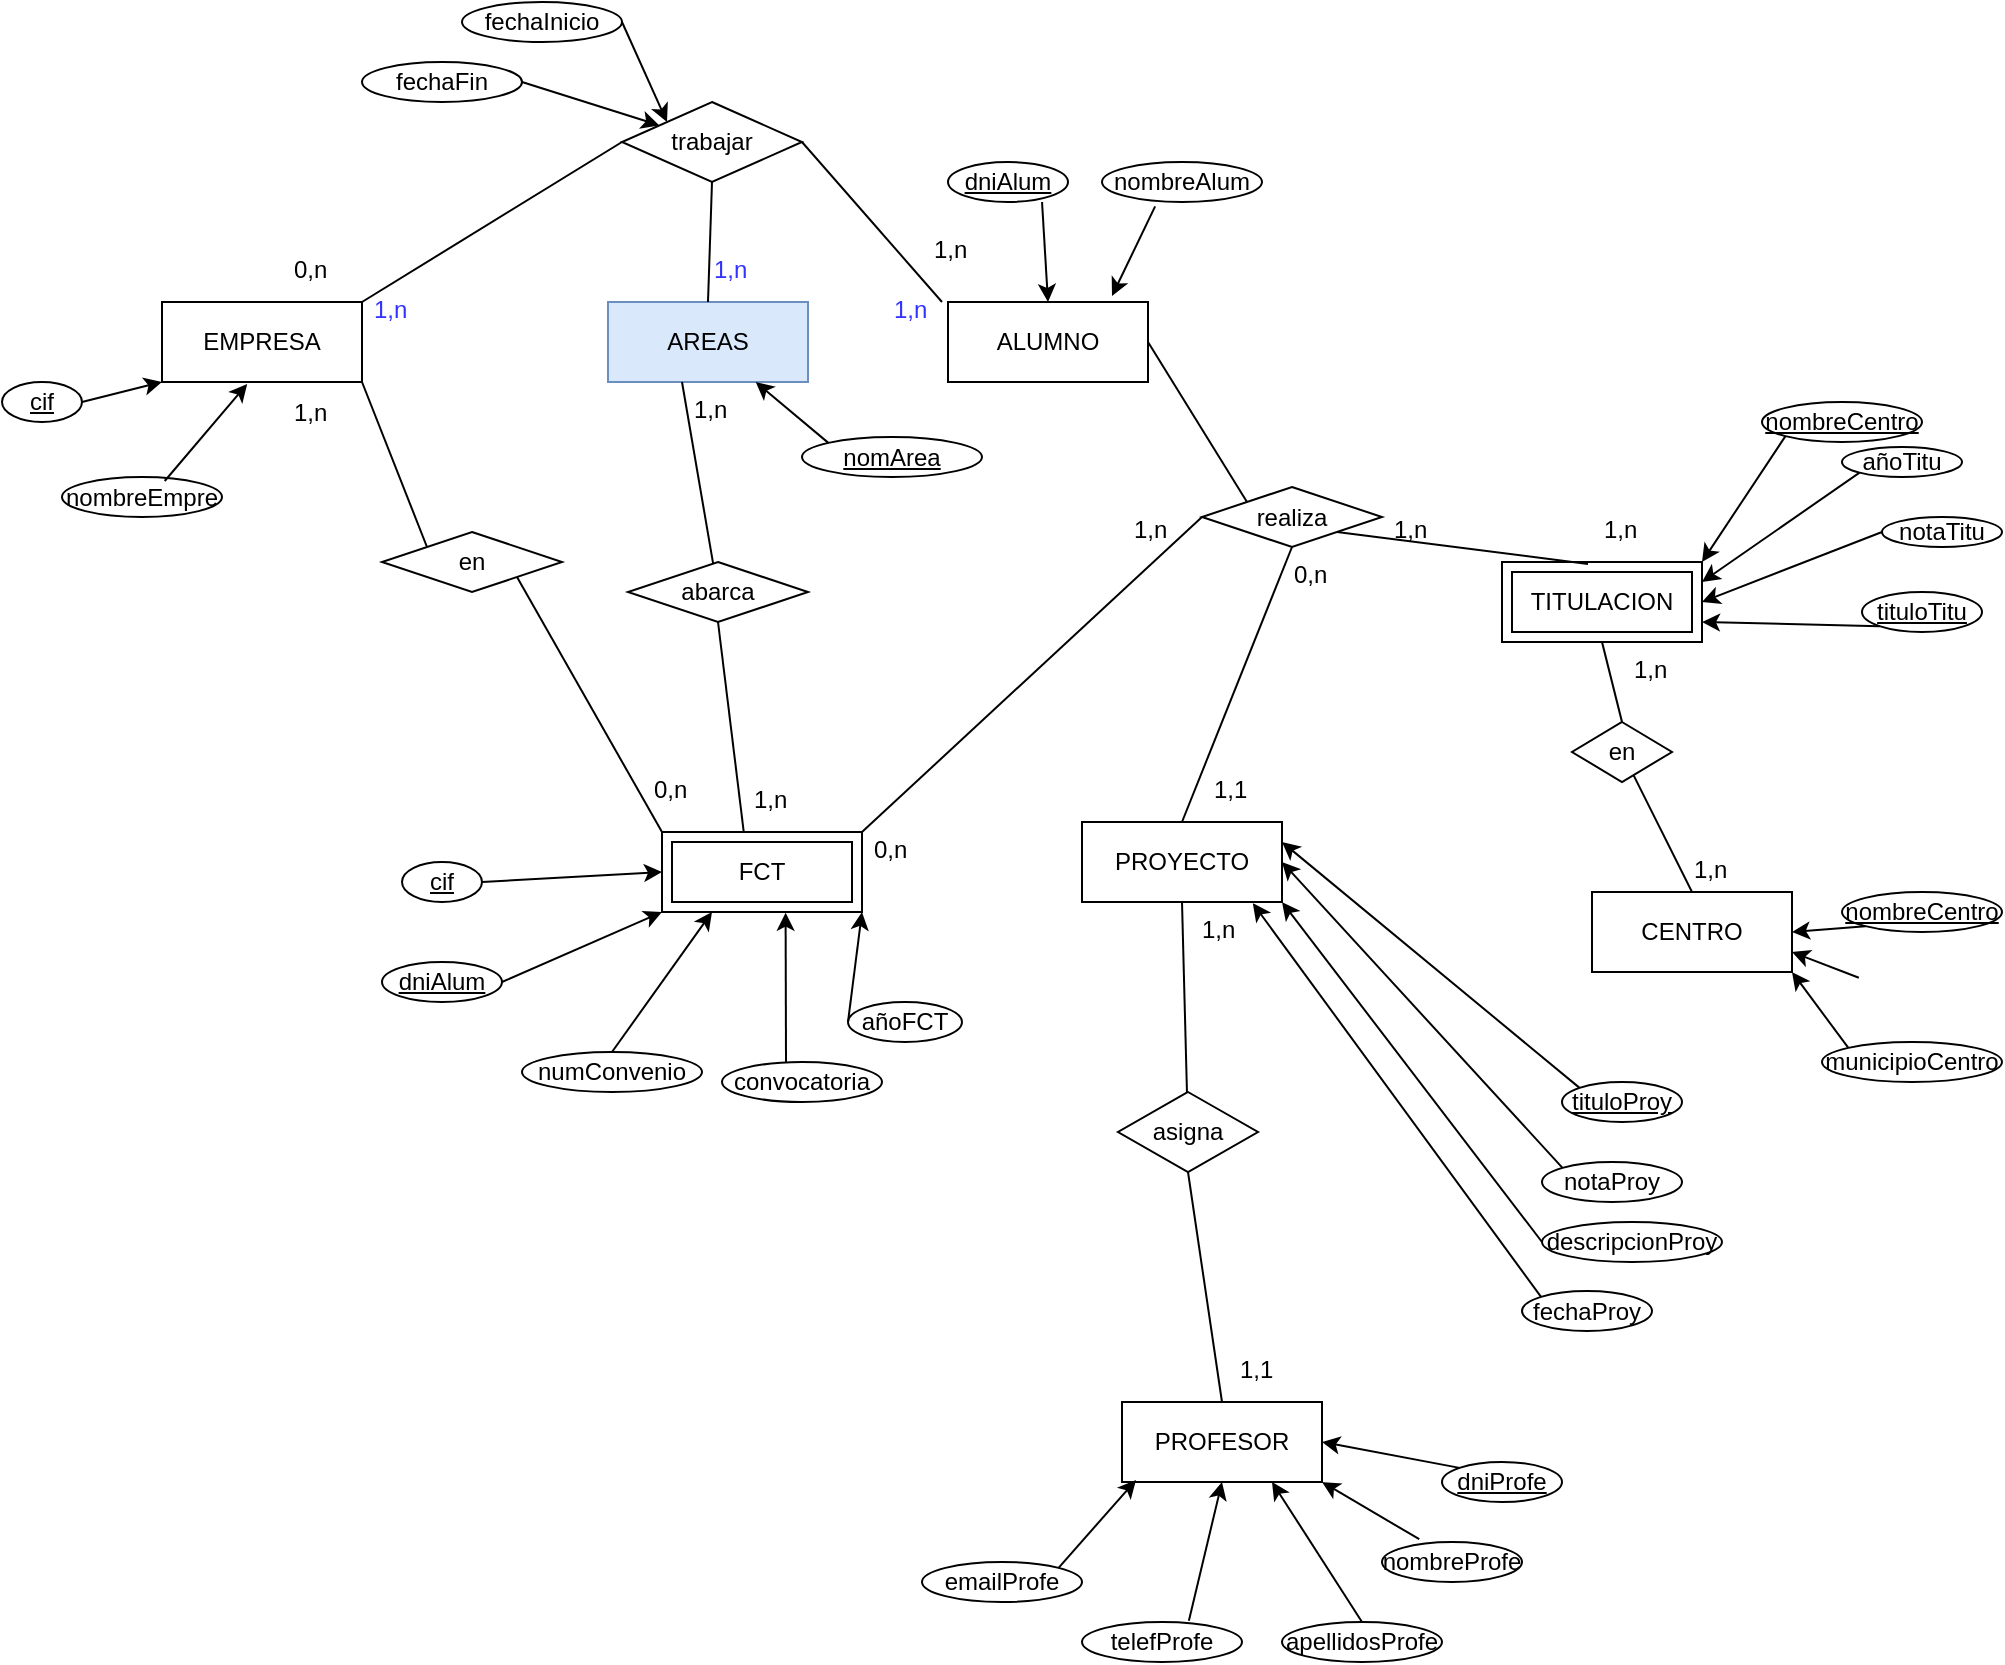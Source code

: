<mxfile version="20.6.2" type="device"><diagram id="srIvC3XSn21EKnNgymLI" name="Página-1"><mxGraphModel dx="2048" dy="1803" grid="1" gridSize="10" guides="1" tooltips="1" connect="1" arrows="1" fold="1" page="1" pageScale="1" pageWidth="827" pageHeight="1169" math="0" shadow="0"><root><mxCell id="0"/><mxCell id="1" parent="0"/><mxCell id="qNGlFgF99AV_lRK93L93-1" value="ALUMNO" style="whiteSpace=wrap;html=1;align=center;" parent="1" vertex="1"><mxGeometry x="293" y="70" width="100" height="40" as="geometry"/></mxCell><mxCell id="qNGlFgF99AV_lRK93L93-2" value="EMPRESA" style="whiteSpace=wrap;html=1;align=center;" parent="1" vertex="1"><mxGeometry x="-100" y="70" width="100" height="40" as="geometry"/></mxCell><mxCell id="qNGlFgF99AV_lRK93L93-3" value="AREAS" style="whiteSpace=wrap;html=1;align=center;fillColor=#dae8fc;strokeColor=#6c8ebf;" parent="1" vertex="1"><mxGeometry x="123" y="70" width="100" height="40" as="geometry"/></mxCell><mxCell id="qNGlFgF99AV_lRK93L93-4" value="PROYECTO" style="whiteSpace=wrap;html=1;align=center;" parent="1" vertex="1"><mxGeometry x="360" y="330" width="100" height="40" as="geometry"/></mxCell><mxCell id="qNGlFgF99AV_lRK93L93-5" value="PROFESOR" style="whiteSpace=wrap;html=1;align=center;" parent="1" vertex="1"><mxGeometry x="380" y="620" width="100" height="40" as="geometry"/></mxCell><mxCell id="qNGlFgF99AV_lRK93L93-6" value="trabajar" style="shape=rhombus;perimeter=rhombusPerimeter;whiteSpace=wrap;html=1;align=center;" parent="1" vertex="1"><mxGeometry x="130" y="-30" width="90" height="40" as="geometry"/></mxCell><mxCell id="qNGlFgF99AV_lRK93L93-7" value="" style="endArrow=none;html=1;rounded=0;exitX=1;exitY=0.5;exitDx=0;exitDy=0;" parent="1" source="qNGlFgF99AV_lRK93L93-6" edge="1"><mxGeometry relative="1" as="geometry"><mxPoint x="330" y="200" as="sourcePoint"/><mxPoint x="290" y="70" as="targetPoint"/><Array as="points"/></mxGeometry></mxCell><mxCell id="qNGlFgF99AV_lRK93L93-9" value="realiza" style="shape=rhombus;perimeter=rhombusPerimeter;whiteSpace=wrap;html=1;align=center;" parent="1" vertex="1"><mxGeometry x="420" y="162.5" width="90" height="30" as="geometry"/></mxCell><mxCell id="qNGlFgF99AV_lRK93L93-10" value="" style="endArrow=none;html=1;rounded=0;exitX=1;exitY=0.5;exitDx=0;exitDy=0;entryX=0;entryY=0;entryDx=0;entryDy=0;" parent="1" source="qNGlFgF99AV_lRK93L93-1" target="qNGlFgF99AV_lRK93L93-9" edge="1"><mxGeometry relative="1" as="geometry"><mxPoint x="330" y="300" as="sourcePoint"/><mxPoint x="490" y="300" as="targetPoint"/></mxGeometry></mxCell><mxCell id="qNGlFgF99AV_lRK93L93-11" value="" style="endArrow=none;html=1;rounded=0;entryX=0.5;entryY=1;entryDx=0;entryDy=0;startArrow=none;exitX=0.5;exitY=0;exitDx=0;exitDy=0;" parent="1" source="qNGlFgF99AV_lRK93L93-84" target="qNGlFgF99AV_lRK93L93-82" edge="1"><mxGeometry relative="1" as="geometry"><mxPoint x="640" y="290" as="sourcePoint"/><mxPoint x="663" y="425.4" as="targetPoint"/></mxGeometry></mxCell><mxCell id="qNGlFgF99AV_lRK93L93-12" value="" style="endArrow=none;html=1;rounded=0;entryX=0.5;entryY=0;entryDx=0;entryDy=0;" parent="1" source="qNGlFgF99AV_lRK93L93-84" target="qNGlFgF99AV_lRK93L93-66" edge="1"><mxGeometry relative="1" as="geometry"><mxPoint x="660" y="350" as="sourcePoint"/><mxPoint x="490" y="300" as="targetPoint"/></mxGeometry></mxCell><mxCell id="qNGlFgF99AV_lRK93L93-17" value="" style="endArrow=none;html=1;rounded=0;exitX=0.5;exitY=1;exitDx=0;exitDy=0;startArrow=none;entryX=0.411;entryY=0.044;entryDx=0;entryDy=0;entryPerimeter=0;" parent="1" source="qNGlFgF99AV_lRK93L93-136" target="qNGlFgF99AV_lRK93L93-156" edge="1"><mxGeometry relative="1" as="geometry"><mxPoint x="330" y="300" as="sourcePoint"/><mxPoint x="196" y="340" as="targetPoint"/></mxGeometry></mxCell><mxCell id="qNGlFgF99AV_lRK93L93-21" value="" style="endArrow=none;html=1;rounded=0;entryX=0.5;entryY=0;entryDx=0;entryDy=0;exitX=0.5;exitY=1;exitDx=0;exitDy=0;" parent="1" source="qNGlFgF99AV_lRK93L93-9" target="qNGlFgF99AV_lRK93L93-4" edge="1"><mxGeometry relative="1" as="geometry"><mxPoint x="480" y="235" as="sourcePoint"/><mxPoint x="490" y="300" as="targetPoint"/></mxGeometry></mxCell><mxCell id="qNGlFgF99AV_lRK93L93-22" value="asigna" style="shape=rhombus;perimeter=rhombusPerimeter;whiteSpace=wrap;html=1;align=center;" parent="1" vertex="1"><mxGeometry x="378" y="465" width="70" height="40" as="geometry"/></mxCell><mxCell id="qNGlFgF99AV_lRK93L93-23" value="" style="endArrow=none;html=1;rounded=0;entryX=0.5;entryY=1;entryDx=0;entryDy=0;" parent="1" source="qNGlFgF99AV_lRK93L93-22" target="qNGlFgF99AV_lRK93L93-4" edge="1"><mxGeometry relative="1" as="geometry"><mxPoint x="330" y="300" as="sourcePoint"/><mxPoint x="490" y="300" as="targetPoint"/></mxGeometry></mxCell><mxCell id="qNGlFgF99AV_lRK93L93-24" value="" style="endArrow=none;html=1;rounded=0;entryX=0.5;entryY=1;entryDx=0;entryDy=0;exitX=0.5;exitY=0;exitDx=0;exitDy=0;" parent="1" source="qNGlFgF99AV_lRK93L93-5" target="qNGlFgF99AV_lRK93L93-22" edge="1"><mxGeometry relative="1" as="geometry"><mxPoint x="330" y="300" as="sourcePoint"/><mxPoint x="490" y="300" as="targetPoint"/></mxGeometry></mxCell><mxCell id="qNGlFgF99AV_lRK93L93-30" value="" style="endArrow=none;html=1;rounded=0;exitX=1;exitY=0;exitDx=0;exitDy=0;entryX=0;entryY=0.5;entryDx=0;entryDy=0;" parent="1" source="qNGlFgF99AV_lRK93L93-2" target="qNGlFgF99AV_lRK93L93-6" edge="1"><mxGeometry relative="1" as="geometry"><mxPoint x="-10" y="40" as="sourcePoint"/><mxPoint x="490" y="300" as="targetPoint"/></mxGeometry></mxCell><mxCell id="qNGlFgF99AV_lRK93L93-35" value="1,n" style="text;strokeColor=none;fillColor=none;spacingLeft=4;spacingRight=4;overflow=hidden;rotatable=0;points=[[0,0.5],[1,0.5]];portConstraint=eastwest;fontSize=12;" parent="1" vertex="1"><mxGeometry x="510" y="170" width="30" height="30" as="geometry"/></mxCell><mxCell id="qNGlFgF99AV_lRK93L93-36" value="1,n" style="text;strokeColor=none;fillColor=none;spacingLeft=4;spacingRight=4;overflow=hidden;rotatable=0;points=[[0,0.5],[1,0.5]];portConstraint=eastwest;fontSize=12;" parent="1" vertex="1"><mxGeometry x="615" y="170" width="30" height="30" as="geometry"/></mxCell><mxCell id="qNGlFgF99AV_lRK93L93-37" value="1,n" style="text;strokeColor=none;fillColor=none;spacingLeft=4;spacingRight=4;overflow=hidden;rotatable=0;points=[[0,0.5],[1,0.5]];portConstraint=eastwest;fontSize=12;" parent="1" vertex="1"><mxGeometry x="630" y="240" width="40" height="30" as="geometry"/></mxCell><mxCell id="qNGlFgF99AV_lRK93L93-38" value="1,n" style="text;strokeColor=none;fillColor=none;spacingLeft=4;spacingRight=4;overflow=hidden;rotatable=0;points=[[0,0.5],[1,0.5]];portConstraint=eastwest;fontSize=12;" parent="1" vertex="1"><mxGeometry x="660" y="340" width="40" height="30" as="geometry"/></mxCell><mxCell id="qNGlFgF99AV_lRK93L93-39" value="1,1" style="text;strokeColor=none;fillColor=none;spacingLeft=4;spacingRight=4;overflow=hidden;rotatable=0;points=[[0,0.5],[1,0.5]];portConstraint=eastwest;fontSize=12;" parent="1" vertex="1"><mxGeometry x="420" y="300" width="40" height="30" as="geometry"/></mxCell><mxCell id="qNGlFgF99AV_lRK93L93-40" value="1,n" style="text;strokeColor=none;fillColor=none;spacingLeft=4;spacingRight=4;overflow=hidden;rotatable=0;points=[[0,0.5],[1,0.5]];portConstraint=eastwest;fontSize=12;" parent="1" vertex="1"><mxGeometry x="380" y="170" width="40" height="30" as="geometry"/></mxCell><mxCell id="qNGlFgF99AV_lRK93L93-43" value="1,1" style="text;strokeColor=none;fillColor=none;spacingLeft=4;spacingRight=4;overflow=hidden;rotatable=0;points=[[0,0.5],[1,0.5]];portConstraint=eastwest;fontSize=12;" parent="1" vertex="1"><mxGeometry x="433" y="590" width="40" height="30" as="geometry"/></mxCell><mxCell id="qNGlFgF99AV_lRK93L93-44" value="1,n" style="text;strokeColor=none;fillColor=none;spacingLeft=4;spacingRight=4;overflow=hidden;rotatable=0;points=[[0,0.5],[1,0.5]];portConstraint=eastwest;fontSize=12;" parent="1" vertex="1"><mxGeometry x="414" y="370" width="40" height="30" as="geometry"/></mxCell><mxCell id="qNGlFgF99AV_lRK93L93-46" value="1,n" style="text;strokeColor=none;fillColor=none;spacingLeft=4;spacingRight=4;overflow=hidden;rotatable=0;points=[[0,0.5],[1,0.5]];portConstraint=eastwest;fontSize=12;fontColor=#3333FF;" parent="1" vertex="1"><mxGeometry x="260" y="60" width="40" height="30" as="geometry"/></mxCell><mxCell id="qNGlFgF99AV_lRK93L93-47" value="1,n" style="text;strokeColor=none;fillColor=none;spacingLeft=4;spacingRight=4;overflow=hidden;rotatable=0;points=[[0,0.5],[1,0.5]];portConstraint=eastwest;fontSize=12;" parent="1" vertex="1"><mxGeometry x="280" y="30" width="40" height="30" as="geometry"/></mxCell><mxCell id="qNGlFgF99AV_lRK93L93-48" value="numConvenio" style="ellipse;whiteSpace=wrap;html=1;align=center;" parent="1" vertex="1"><mxGeometry x="80" y="445" width="90" height="20" as="geometry"/></mxCell><mxCell id="qNGlFgF99AV_lRK93L93-49" value="añoFCT" style="ellipse;whiteSpace=wrap;html=1;align=center;" parent="1" vertex="1"><mxGeometry x="243" y="420" width="57" height="20" as="geometry"/></mxCell><mxCell id="qNGlFgF99AV_lRK93L93-50" value="" style="endArrow=classic;html=1;rounded=0;exitX=0.5;exitY=0;exitDx=0;exitDy=0;entryX=0.25;entryY=1;entryDx=0;entryDy=0;" parent="1" source="qNGlFgF99AV_lRK93L93-48" target="qNGlFgF99AV_lRK93L93-156" edge="1"><mxGeometry width="50" height="50" relative="1" as="geometry"><mxPoint x="360" y="280" as="sourcePoint"/><mxPoint x="150" y="375" as="targetPoint"/></mxGeometry></mxCell><mxCell id="qNGlFgF99AV_lRK93L93-51" value="" style="endArrow=classic;html=1;rounded=0;entryX=1;entryY=1;entryDx=0;entryDy=0;exitX=0;exitY=0.5;exitDx=0;exitDy=0;" parent="1" source="qNGlFgF99AV_lRK93L93-49" target="qNGlFgF99AV_lRK93L93-156" edge="1"><mxGeometry width="50" height="50" relative="1" as="geometry"><mxPoint x="310" y="300" as="sourcePoint"/><mxPoint x="250" y="375" as="targetPoint"/></mxGeometry></mxCell><mxCell id="qNGlFgF99AV_lRK93L93-58" value="0,n" style="text;strokeColor=none;fillColor=none;spacingLeft=4;spacingRight=4;overflow=hidden;rotatable=0;points=[[0,0.5],[1,0.5]];portConstraint=eastwest;fontSize=12;" parent="1" vertex="1"><mxGeometry x="-40" y="40" width="40" height="30" as="geometry"/></mxCell><mxCell id="qNGlFgF99AV_lRK93L93-60" value="" style="endArrow=none;html=1;rounded=0;exitX=1;exitY=1;exitDx=0;exitDy=0;entryX=0;entryY=0;entryDx=0;entryDy=0;startArrow=none;" parent="1" source="qNGlFgF99AV_lRK93L93-138" target="qNGlFgF99AV_lRK93L93-156" edge="1"><mxGeometry relative="1" as="geometry"><mxPoint x="250" y="280" as="sourcePoint"/><mxPoint x="150" y="335" as="targetPoint"/></mxGeometry></mxCell><mxCell id="qNGlFgF99AV_lRK93L93-63" value="1,n" style="text;strokeColor=none;fillColor=none;spacingLeft=4;spacingRight=4;overflow=hidden;rotatable=0;points=[[0,0.5],[1,0.5]];portConstraint=eastwest;fontSize=12;fontColor=#3333FF;" parent="1" vertex="1"><mxGeometry x="170" y="40" width="40" height="30" as="geometry"/></mxCell><mxCell id="qNGlFgF99AV_lRK93L93-64" value="" style="endArrow=classic;html=1;rounded=0;entryX=0.5;entryY=0;entryDx=0;entryDy=0;exitX=0.667;exitY=1;exitDx=0;exitDy=0;exitPerimeter=0;" parent="1" target="qNGlFgF99AV_lRK93L93-1" edge="1"><mxGeometry width="50" height="50" relative="1" as="geometry"><mxPoint x="340.02" y="20" as="sourcePoint"/><mxPoint x="318" y="70" as="targetPoint"/></mxGeometry></mxCell><mxCell id="qNGlFgF99AV_lRK93L93-65" value="tituloTitu" style="ellipse;whiteSpace=wrap;html=1;align=center;fontStyle=4;" parent="1" vertex="1"><mxGeometry x="750" y="215" width="60" height="20" as="geometry"/></mxCell><mxCell id="qNGlFgF99AV_lRK93L93-66" value="CENTRO" style="whiteSpace=wrap;html=1;align=center;" parent="1" vertex="1"><mxGeometry x="615" y="365" width="100" height="40" as="geometry"/></mxCell><mxCell id="qNGlFgF99AV_lRK93L93-67" value="" style="endArrow=classic;html=1;rounded=0;exitX=0;exitY=1;exitDx=0;exitDy=0;entryX=1;entryY=0.75;entryDx=0;entryDy=0;" parent="1" source="qNGlFgF99AV_lRK93L93-65" target="qNGlFgF99AV_lRK93L93-82" edge="1"><mxGeometry width="50" height="50" relative="1" as="geometry"><mxPoint x="363" y="320" as="sourcePoint"/><mxPoint x="720" y="380" as="targetPoint"/></mxGeometry></mxCell><mxCell id="qNGlFgF99AV_lRK93L93-69" value="municipioCentro" style="ellipse;whiteSpace=wrap;html=1;align=center;" parent="1" vertex="1"><mxGeometry x="730" y="440" width="90" height="20" as="geometry"/></mxCell><mxCell id="qNGlFgF99AV_lRK93L93-70" value="&lt;u&gt;nombreCentro&lt;/u&gt;" style="ellipse;whiteSpace=wrap;html=1;align=center;" parent="1" vertex="1"><mxGeometry x="700" y="120" width="80" height="20" as="geometry"/></mxCell><mxCell id="qNGlFgF99AV_lRK93L93-72" value="convocatoria&lt;span style=&quot;color: rgba(0, 0, 0, 0); font-family: monospace; font-size: 0px; text-align: start;&quot;&gt;%3CmxGraphModel%3E%3Croot%3E%3CmxCell%20id%3D%220%22%2F%3E%3CmxCell%20id%3D%221%22%20parent%3D%220%22%2F%3E%3CmxCell%20id%3D%222%22%20value%3D%22convocatoria%22%20style%3D%22ellipse%3BwhiteSpace%3Dwrap%3Bhtml%3D1%3Balign%3Dcenter%3B%22%20vertex%3D%221%22%20parent%3D%221%22%3E%3CmxGeometry%20x%3D%22360%22%20y%3D%22270%22%20width%3D%2280%22%20height%3D%2220%22%20as%3D%22geometry%22%2F%3E%3C%2FmxCell%3E%3C%2Froot%3E%3C%2FmxGraphModel%3E&lt;/span&gt;" style="ellipse;whiteSpace=wrap;html=1;align=center;" parent="1" vertex="1"><mxGeometry x="180" y="450" width="80" height="20" as="geometry"/></mxCell><mxCell id="qNGlFgF99AV_lRK93L93-73" value="añoTitu" style="ellipse;whiteSpace=wrap;html=1;align=center;" parent="1" vertex="1"><mxGeometry x="740" y="142.5" width="60" height="15" as="geometry"/></mxCell><mxCell id="qNGlFgF99AV_lRK93L93-74" value="" style="endArrow=classic;html=1;rounded=0;entryX=1;entryY=0;entryDx=0;entryDy=0;exitX=0;exitY=1;exitDx=0;exitDy=0;" parent="1" source="qNGlFgF99AV_lRK93L93-70" target="qNGlFgF99AV_lRK93L93-82" edge="1"><mxGeometry width="50" height="50" relative="1" as="geometry"><mxPoint x="370" y="290" as="sourcePoint"/><mxPoint x="320" y="320" as="targetPoint"/></mxGeometry></mxCell><mxCell id="qNGlFgF99AV_lRK93L93-75" value="" style="endArrow=classic;html=1;rounded=0;entryX=1;entryY=1;entryDx=0;entryDy=0;exitX=0;exitY=0;exitDx=0;exitDy=0;" parent="1" source="qNGlFgF99AV_lRK93L93-69" target="qNGlFgF99AV_lRK93L93-66" edge="1"><mxGeometry width="50" height="50" relative="1" as="geometry"><mxPoint x="721.716" y="147.071" as="sourcePoint"/><mxPoint x="691.4" y="219.4" as="targetPoint"/></mxGeometry></mxCell><mxCell id="qNGlFgF99AV_lRK93L93-76" value="" style="endArrow=classic;html=1;rounded=0;entryX=1;entryY=0.75;entryDx=0;entryDy=0;exitX=0;exitY=0;exitDx=0;exitDy=0;" parent="1" target="qNGlFgF99AV_lRK93L93-66" edge="1"><mxGeometry width="50" height="50" relative="1" as="geometry"><mxPoint x="748.436" y="407.873" as="sourcePoint"/><mxPoint x="701.4" y="229.4" as="targetPoint"/></mxGeometry></mxCell><mxCell id="qNGlFgF99AV_lRK93L93-77" value="&lt;u&gt;nombreCentro&lt;/u&gt;" style="ellipse;whiteSpace=wrap;html=1;align=center;" parent="1" vertex="1"><mxGeometry x="740" y="365" width="80" height="20" as="geometry"/></mxCell><mxCell id="qNGlFgF99AV_lRK93L93-78" value="notaTitu" style="ellipse;whiteSpace=wrap;html=1;align=center;" parent="1" vertex="1"><mxGeometry x="760" y="177.5" width="60" height="15" as="geometry"/></mxCell><mxCell id="qNGlFgF99AV_lRK93L93-79" value="" style="endArrow=classic;html=1;rounded=0;entryX=1;entryY=0.25;entryDx=0;entryDy=0;exitX=0;exitY=1;exitDx=0;exitDy=0;" parent="1" source="qNGlFgF99AV_lRK93L93-73" target="qNGlFgF99AV_lRK93L93-82" edge="1"><mxGeometry width="50" height="50" relative="1" as="geometry"><mxPoint x="778.787" y="402.071" as="sourcePoint"/><mxPoint x="730" y="440" as="targetPoint"/></mxGeometry></mxCell><mxCell id="qNGlFgF99AV_lRK93L93-80" value="" style="endArrow=classic;html=1;rounded=0;exitX=0;exitY=0.5;exitDx=0;exitDy=0;entryX=1;entryY=0.5;entryDx=0;entryDy=0;" parent="1" source="qNGlFgF99AV_lRK93L93-78" target="qNGlFgF99AV_lRK93L93-82" edge="1"><mxGeometry width="50" height="50" relative="1" as="geometry"><mxPoint x="788.787" y="412.071" as="sourcePoint"/><mxPoint x="740" y="450" as="targetPoint"/></mxGeometry></mxCell><mxCell id="qNGlFgF99AV_lRK93L93-81" value="" style="endArrow=classic;html=1;rounded=0;exitX=0;exitY=1;exitDx=0;exitDy=0;entryX=1;entryY=0.5;entryDx=0;entryDy=0;" parent="1" source="qNGlFgF99AV_lRK93L93-77" target="qNGlFgF99AV_lRK93L93-66" edge="1"><mxGeometry width="50" height="50" relative="1" as="geometry"><mxPoint x="798.787" y="422.071" as="sourcePoint"/><mxPoint x="750" y="460" as="targetPoint"/></mxGeometry></mxCell><mxCell id="qNGlFgF99AV_lRK93L93-82" value="TITULACION" style="shape=ext;margin=3;double=1;whiteSpace=wrap;html=1;align=center;" parent="1" vertex="1"><mxGeometry x="570" y="200" width="100" height="40" as="geometry"/></mxCell><mxCell id="qNGlFgF99AV_lRK93L93-83" value="" style="endArrow=none;html=1;rounded=0;entryX=0.43;entryY=0.025;entryDx=0;entryDy=0;entryPerimeter=0;exitX=1;exitY=1;exitDx=0;exitDy=0;" parent="1" source="qNGlFgF99AV_lRK93L93-9" target="qNGlFgF99AV_lRK93L93-82" edge="1"><mxGeometry relative="1" as="geometry"><mxPoint x="547.5" y="122.5" as="sourcePoint"/><mxPoint x="743" y="241" as="targetPoint"/></mxGeometry></mxCell><mxCell id="qNGlFgF99AV_lRK93L93-84" value="en" style="shape=rhombus;perimeter=rhombusPerimeter;whiteSpace=wrap;html=1;align=center;" parent="1" vertex="1"><mxGeometry x="605" y="280" width="50" height="30" as="geometry"/></mxCell><mxCell id="qNGlFgF99AV_lRK93L93-85" value="tituloProy" style="ellipse;whiteSpace=wrap;html=1;align=center;fontStyle=4;" parent="1" vertex="1"><mxGeometry x="600" y="460" width="60" height="20" as="geometry"/></mxCell><mxCell id="qNGlFgF99AV_lRK93L93-86" value="fechaProy" style="ellipse;whiteSpace=wrap;html=1;align=center;" parent="1" vertex="1"><mxGeometry x="580" y="564.5" width="65" height="20" as="geometry"/></mxCell><mxCell id="qNGlFgF99AV_lRK93L93-87" value="notaProy" style="ellipse;whiteSpace=wrap;html=1;align=center;" parent="1" vertex="1"><mxGeometry x="590" y="500" width="70" height="20" as="geometry"/></mxCell><mxCell id="qNGlFgF99AV_lRK93L93-88" value="descripcionProy" style="ellipse;whiteSpace=wrap;html=1;align=center;" parent="1" vertex="1"><mxGeometry x="590" y="530" width="90" height="20" as="geometry"/></mxCell><mxCell id="qNGlFgF99AV_lRK93L93-89" value="" style="endArrow=classic;html=1;rounded=0;entryX=0.785;entryY=0.02;entryDx=0;entryDy=0;entryPerimeter=0;exitX=0;exitY=0;exitDx=0;exitDy=0;" parent="1" source="qNGlFgF99AV_lRK93L93-86" target="qNGlFgF99AV_lRK93L93-44" edge="1"><mxGeometry width="50" height="50" relative="1" as="geometry"><mxPoint x="600" y="560" as="sourcePoint"/><mxPoint x="725" y="395" as="targetPoint"/></mxGeometry></mxCell><mxCell id="qNGlFgF99AV_lRK93L93-90" value="" style="endArrow=classic;html=1;rounded=0;exitX=0;exitY=0;exitDx=0;exitDy=0;entryX=1;entryY=0.25;entryDx=0;entryDy=0;" parent="1" source="qNGlFgF99AV_lRK93L93-85" target="qNGlFgF99AV_lRK93L93-4" edge="1"><mxGeometry width="50" height="50" relative="1" as="geometry"><mxPoint x="771.716" y="402.071" as="sourcePoint"/><mxPoint x="735" y="405" as="targetPoint"/></mxGeometry></mxCell><mxCell id="qNGlFgF99AV_lRK93L93-91" value="" style="endArrow=classic;html=1;rounded=0;exitX=0;exitY=0;exitDx=0;exitDy=0;entryX=1;entryY=0.5;entryDx=0;entryDy=0;" parent="1" source="qNGlFgF99AV_lRK93L93-87" target="qNGlFgF99AV_lRK93L93-4" edge="1"><mxGeometry width="50" height="50" relative="1" as="geometry"><mxPoint x="618.787" y="472.929" as="sourcePoint"/><mxPoint x="570" y="460" as="targetPoint"/></mxGeometry></mxCell><mxCell id="qNGlFgF99AV_lRK93L93-92" value="" style="endArrow=classic;html=1;rounded=0;exitX=0;exitY=0.5;exitDx=0;exitDy=0;entryX=1;entryY=1;entryDx=0;entryDy=0;" parent="1" source="qNGlFgF99AV_lRK93L93-88" target="qNGlFgF99AV_lRK93L93-4" edge="1"><mxGeometry width="50" height="50" relative="1" as="geometry"><mxPoint x="628.787" y="482.929" as="sourcePoint"/><mxPoint x="580" y="470" as="targetPoint"/></mxGeometry></mxCell><mxCell id="qNGlFgF99AV_lRK93L93-93" value="dniProfe" style="ellipse;whiteSpace=wrap;html=1;align=center;fontStyle=4;" parent="1" vertex="1"><mxGeometry x="540" y="650" width="60" height="20" as="geometry"/></mxCell><mxCell id="qNGlFgF99AV_lRK93L93-94" value="nombreProfe" style="ellipse;whiteSpace=wrap;html=1;align=center;" parent="1" vertex="1"><mxGeometry x="510" y="690" width="70" height="20" as="geometry"/></mxCell><mxCell id="qNGlFgF99AV_lRK93L93-95" value="apellidosProfe" style="ellipse;whiteSpace=wrap;html=1;align=center;" parent="1" vertex="1"><mxGeometry x="460" y="730" width="80" height="20" as="geometry"/></mxCell><mxCell id="qNGlFgF99AV_lRK93L93-96" value="telefProfe" style="ellipse;whiteSpace=wrap;html=1;align=center;" parent="1" vertex="1"><mxGeometry x="360" y="730" width="80" height="20" as="geometry"/></mxCell><mxCell id="qNGlFgF99AV_lRK93L93-97" value="emailProfe" style="ellipse;whiteSpace=wrap;html=1;align=center;" parent="1" vertex="1"><mxGeometry x="280" y="700" width="80" height="20" as="geometry"/></mxCell><mxCell id="qNGlFgF99AV_lRK93L93-98" value="" style="endArrow=classic;html=1;rounded=0;entryX=1;entryY=0.5;entryDx=0;entryDy=0;exitX=0;exitY=0;exitDx=0;exitDy=0;" parent="1" source="qNGlFgF99AV_lRK93L93-93" target="qNGlFgF99AV_lRK93L93-5" edge="1"><mxGeometry width="50" height="50" relative="1" as="geometry"><mxPoint x="599.698" y="577.374" as="sourcePoint"/><mxPoint x="551.4" y="490.6" as="targetPoint"/></mxGeometry></mxCell><mxCell id="qNGlFgF99AV_lRK93L93-99" value="" style="endArrow=classic;html=1;rounded=0;entryX=1;entryY=1;entryDx=0;entryDy=0;exitX=0.266;exitY=-0.07;exitDx=0;exitDy=0;exitPerimeter=0;" parent="1" source="qNGlFgF99AV_lRK93L93-94" target="qNGlFgF99AV_lRK93L93-5" edge="1"><mxGeometry width="50" height="50" relative="1" as="geometry"><mxPoint x="633.787" y="702.929" as="sourcePoint"/><mxPoint x="570" y="690" as="targetPoint"/></mxGeometry></mxCell><mxCell id="qNGlFgF99AV_lRK93L93-100" value="" style="endArrow=classic;html=1;rounded=0;entryX=0.75;entryY=1;entryDx=0;entryDy=0;exitX=0.5;exitY=0;exitDx=0;exitDy=0;" parent="1" source="qNGlFgF99AV_lRK93L93-95" target="qNGlFgF99AV_lRK93L93-5" edge="1"><mxGeometry width="50" height="50" relative="1" as="geometry"><mxPoint x="618.62" y="738.6" as="sourcePoint"/><mxPoint x="570" y="710" as="targetPoint"/></mxGeometry></mxCell><mxCell id="qNGlFgF99AV_lRK93L93-101" value="" style="endArrow=classic;html=1;rounded=0;entryX=0.5;entryY=1;entryDx=0;entryDy=0;exitX=0.668;exitY=-0.03;exitDx=0;exitDy=0;exitPerimeter=0;" parent="1" source="qNGlFgF99AV_lRK93L93-96" target="qNGlFgF99AV_lRK93L93-5" edge="1"><mxGeometry width="50" height="50" relative="1" as="geometry"><mxPoint x="628.62" y="748.6" as="sourcePoint"/><mxPoint x="580" y="720" as="targetPoint"/></mxGeometry></mxCell><mxCell id="qNGlFgF99AV_lRK93L93-102" value="" style="endArrow=classic;html=1;rounded=0;entryX=0.07;entryY=0.975;entryDx=0;entryDy=0;exitX=1;exitY=0;exitDx=0;exitDy=0;entryPerimeter=0;" parent="1" source="qNGlFgF99AV_lRK93L93-97" target="qNGlFgF99AV_lRK93L93-5" edge="1"><mxGeometry width="50" height="50" relative="1" as="geometry"><mxPoint x="638.62" y="758.6" as="sourcePoint"/><mxPoint x="590" y="730" as="targetPoint"/></mxGeometry></mxCell><mxCell id="qNGlFgF99AV_lRK93L93-103" value="" style="endArrow=classic;html=1;rounded=0;entryX=0.618;entryY=1.009;entryDx=0;entryDy=0;entryPerimeter=0;" parent="1" target="qNGlFgF99AV_lRK93L93-156" edge="1"><mxGeometry width="50" height="50" relative="1" as="geometry"><mxPoint x="212" y="450" as="sourcePoint"/><mxPoint x="200" y="375" as="targetPoint"/></mxGeometry></mxCell><mxCell id="qNGlFgF99AV_lRK93L93-107" value="cif" style="ellipse;whiteSpace=wrap;html=1;align=center;fontStyle=4;" parent="1" vertex="1"><mxGeometry x="-180" y="110" width="40" height="20" as="geometry"/></mxCell><mxCell id="qNGlFgF99AV_lRK93L93-108" value="" style="endArrow=classic;html=1;rounded=0;exitX=1;exitY=0.5;exitDx=0;exitDy=0;entryX=0;entryY=1;entryDx=0;entryDy=0;" parent="1" source="qNGlFgF99AV_lRK93L93-107" target="qNGlFgF99AV_lRK93L93-2" edge="1"><mxGeometry width="50" height="50" relative="1" as="geometry"><mxPoint x="128.18" y="197.071" as="sourcePoint"/><mxPoint x="75.741" y="220" as="targetPoint"/></mxGeometry></mxCell><mxCell id="qNGlFgF99AV_lRK93L93-109" value="nombreEmpre" style="ellipse;whiteSpace=wrap;html=1;align=center;" parent="1" vertex="1"><mxGeometry x="-150" y="157.5" width="80" height="20" as="geometry"/></mxCell><mxCell id="qNGlFgF99AV_lRK93L93-110" value="" style="endArrow=classic;html=1;rounded=0;exitX=0.642;exitY=0.1;exitDx=0;exitDy=0;entryX=0.426;entryY=1.025;entryDx=0;entryDy=0;entryPerimeter=0;exitPerimeter=0;" parent="1" source="qNGlFgF99AV_lRK93L93-109" target="qNGlFgF99AV_lRK93L93-2" edge="1"><mxGeometry width="50" height="50" relative="1" as="geometry"><mxPoint x="-65" y="330" as="sourcePoint"/><mxPoint x="8.889" y="260" as="targetPoint"/></mxGeometry></mxCell><mxCell id="qNGlFgF99AV_lRK93L93-111" value="" style="endArrow=classic;html=1;rounded=0;entryX=0.82;entryY=-0.075;entryDx=0;entryDy=0;entryPerimeter=0;exitX=0.257;exitY=1.11;exitDx=0;exitDy=0;exitPerimeter=0;" parent="1" target="qNGlFgF99AV_lRK93L93-1" edge="1"><mxGeometry width="50" height="50" relative="1" as="geometry"><mxPoint x="396.56" y="22.2" as="sourcePoint"/><mxPoint x="18.889" y="270" as="targetPoint"/></mxGeometry></mxCell><mxCell id="qNGlFgF99AV_lRK93L93-113" value="dniAlum" style="ellipse;whiteSpace=wrap;html=1;align=center;fontStyle=4;" parent="1" vertex="1"><mxGeometry x="293" width="60" height="20" as="geometry"/></mxCell><mxCell id="qNGlFgF99AV_lRK93L93-114" value="fechaInicio" style="ellipse;whiteSpace=wrap;html=1;align=center;" parent="1" vertex="1"><mxGeometry x="50" y="-80" width="80" height="20" as="geometry"/></mxCell><mxCell id="qNGlFgF99AV_lRK93L93-115" value="fechaFin" style="ellipse;whiteSpace=wrap;html=1;align=center;" parent="1" vertex="1"><mxGeometry y="-50" width="80" height="20" as="geometry"/></mxCell><mxCell id="qNGlFgF99AV_lRK93L93-117" value="" style="endArrow=none;html=1;rounded=0;exitX=0.5;exitY=1;exitDx=0;exitDy=0;entryX=0.5;entryY=0;entryDx=0;entryDy=0;" parent="1" source="qNGlFgF99AV_lRK93L93-6" target="qNGlFgF99AV_lRK93L93-3" edge="1"><mxGeometry relative="1" as="geometry"><mxPoint x="241.5" y="197.5" as="sourcePoint"/><mxPoint x="170" y="120" as="targetPoint"/></mxGeometry></mxCell><mxCell id="qNGlFgF99AV_lRK93L93-124" value="" style="endArrow=classic;html=1;rounded=0;exitX=1;exitY=0.5;exitDx=0;exitDy=0;entryX=0;entryY=0;entryDx=0;entryDy=0;" parent="1" source="qNGlFgF99AV_lRK93L93-114" target="qNGlFgF99AV_lRK93L93-6" edge="1"><mxGeometry width="50" height="50" relative="1" as="geometry"><mxPoint x="115" y="290" as="sourcePoint"/><mxPoint x="182" y="250" as="targetPoint"/></mxGeometry></mxCell><mxCell id="qNGlFgF99AV_lRK93L93-125" value="" style="endArrow=classic;html=1;rounded=0;exitX=1;exitY=0.5;exitDx=0;exitDy=0;" parent="1" source="qNGlFgF99AV_lRK93L93-115" target="qNGlFgF99AV_lRK93L93-6" edge="1"><mxGeometry width="50" height="50" relative="1" as="geometry"><mxPoint x="110" y="-40" as="sourcePoint"/><mxPoint x="162.5" y="-10" as="targetPoint"/></mxGeometry></mxCell><mxCell id="qNGlFgF99AV_lRK93L93-126" value="nombreAlum" style="ellipse;whiteSpace=wrap;html=1;align=center;" parent="1" vertex="1"><mxGeometry x="370" width="80" height="20" as="geometry"/></mxCell><mxCell id="qNGlFgF99AV_lRK93L93-129" value="1,n" style="text;strokeColor=none;fillColor=none;spacingLeft=4;spacingRight=4;overflow=hidden;rotatable=0;points=[[0,0.5],[1,0.5]];portConstraint=eastwest;fontSize=12;fontColor=#3333FF;" parent="1" vertex="1"><mxGeometry y="60" width="40" height="30" as="geometry"/></mxCell><mxCell id="qNGlFgF99AV_lRK93L93-135" value="" style="endArrow=none;html=1;rounded=0;entryX=1;entryY=0;entryDx=0;entryDy=0;exitX=0;exitY=0.5;exitDx=0;exitDy=0;" parent="1" source="qNGlFgF99AV_lRK93L93-9" target="qNGlFgF99AV_lRK93L93-156" edge="1"><mxGeometry relative="1" as="geometry"><mxPoint x="452.5" y="195" as="sourcePoint"/><mxPoint x="250" y="335" as="targetPoint"/></mxGeometry></mxCell><mxCell id="qNGlFgF99AV_lRK93L93-136" value="abarca" style="shape=rhombus;perimeter=rhombusPerimeter;whiteSpace=wrap;html=1;align=center;" parent="1" vertex="1"><mxGeometry x="133" y="200" width="90" height="30" as="geometry"/></mxCell><mxCell id="qNGlFgF99AV_lRK93L93-137" value="" style="endArrow=none;html=1;rounded=0;" parent="1" target="qNGlFgF99AV_lRK93L93-136" edge="1"><mxGeometry relative="1" as="geometry"><mxPoint x="160" y="110" as="sourcePoint"/><mxPoint x="196.686" y="335" as="targetPoint"/></mxGeometry></mxCell><mxCell id="qNGlFgF99AV_lRK93L93-138" value="en" style="shape=rhombus;perimeter=rhombusPerimeter;whiteSpace=wrap;html=1;align=center;" parent="1" vertex="1"><mxGeometry x="10" y="185" width="90" height="30" as="geometry"/></mxCell><mxCell id="qNGlFgF99AV_lRK93L93-139" value="" style="endArrow=none;html=1;rounded=0;exitX=1;exitY=1;exitDx=0;exitDy=0;entryX=0;entryY=0;entryDx=0;entryDy=0;" parent="1" source="qNGlFgF99AV_lRK93L93-2" target="qNGlFgF99AV_lRK93L93-138" edge="1"><mxGeometry relative="1" as="geometry"><mxPoint y="110" as="sourcePoint"/><mxPoint x="150" y="335" as="targetPoint"/></mxGeometry></mxCell><mxCell id="qNGlFgF99AV_lRK93L93-140" value="0,n" style="text;strokeColor=none;fillColor=none;spacingLeft=4;spacingRight=4;overflow=hidden;rotatable=0;points=[[0,0.5],[1,0.5]];portConstraint=eastwest;fontSize=12;" parent="1" vertex="1"><mxGeometry x="250" y="330" width="40" height="30" as="geometry"/></mxCell><mxCell id="qNGlFgF99AV_lRK93L93-141" value="1,n" style="text;strokeColor=none;fillColor=none;spacingLeft=4;spacingRight=4;overflow=hidden;rotatable=0;points=[[0,0.5],[1,0.5]];portConstraint=eastwest;fontSize=12;" parent="1" vertex="1"><mxGeometry x="160" y="110" width="40" height="30" as="geometry"/></mxCell><mxCell id="qNGlFgF99AV_lRK93L93-142" value="1,n" style="text;strokeColor=none;fillColor=none;spacingLeft=4;spacingRight=4;overflow=hidden;rotatable=0;points=[[0,0.5],[1,0.5]];portConstraint=eastwest;fontSize=12;" parent="1" vertex="1"><mxGeometry x="190" y="305" width="40" height="30" as="geometry"/></mxCell><mxCell id="qNGlFgF99AV_lRK93L93-143" value="1,n" style="text;strokeColor=none;fillColor=none;spacingLeft=4;spacingRight=4;overflow=hidden;rotatable=0;points=[[0,0.5],[1,0.5]];portConstraint=eastwest;fontSize=12;" parent="1" vertex="1"><mxGeometry x="-40" y="111.25" width="40" height="27.5" as="geometry"/></mxCell><mxCell id="qNGlFgF99AV_lRK93L93-144" value="0,n" style="text;strokeColor=none;fillColor=none;spacingLeft=4;spacingRight=4;overflow=hidden;rotatable=0;points=[[0,0.5],[1,0.5]];portConstraint=eastwest;fontSize=12;" parent="1" vertex="1"><mxGeometry x="140" y="300" width="40" height="30" as="geometry"/></mxCell><mxCell id="qNGlFgF99AV_lRK93L93-145" value="0,n" style="text;strokeColor=none;fillColor=none;spacingLeft=4;spacingRight=4;overflow=hidden;rotatable=0;points=[[0,0.5],[1,0.5]];portConstraint=eastwest;fontSize=12;" parent="1" vertex="1"><mxGeometry x="460" y="192.5" width="40" height="30" as="geometry"/></mxCell><mxCell id="qNGlFgF99AV_lRK93L93-149" value="dniAlum" style="ellipse;whiteSpace=wrap;html=1;align=center;fontStyle=4;" parent="1" vertex="1"><mxGeometry x="10" y="400" width="60" height="20" as="geometry"/></mxCell><mxCell id="qNGlFgF99AV_lRK93L93-150" value="cif" style="ellipse;whiteSpace=wrap;html=1;align=center;fontStyle=4;" parent="1" vertex="1"><mxGeometry x="20" y="350" width="40" height="20" as="geometry"/></mxCell><mxCell id="qNGlFgF99AV_lRK93L93-152" value="" style="endArrow=classic;html=1;rounded=0;exitX=1;exitY=0.5;exitDx=0;exitDy=0;entryX=0;entryY=1;entryDx=0;entryDy=0;" parent="1" source="qNGlFgF99AV_lRK93L93-149" target="qNGlFgF99AV_lRK93L93-156" edge="1"><mxGeometry width="50" height="50" relative="1" as="geometry"><mxPoint x="100" y="430" as="sourcePoint"/><mxPoint x="150" y="365" as="targetPoint"/></mxGeometry></mxCell><mxCell id="qNGlFgF99AV_lRK93L93-153" value="" style="endArrow=classic;html=1;rounded=0;exitX=1;exitY=0.5;exitDx=0;exitDy=0;entryX=0;entryY=0.5;entryDx=0;entryDy=0;" parent="1" source="qNGlFgF99AV_lRK93L93-150" target="qNGlFgF99AV_lRK93L93-156" edge="1"><mxGeometry width="50" height="50" relative="1" as="geometry"><mxPoint x="70.0" y="380" as="sourcePoint"/><mxPoint x="150" y="345" as="targetPoint"/></mxGeometry></mxCell><mxCell id="qNGlFgF99AV_lRK93L93-154" value="&lt;u&gt;nomArea&lt;/u&gt;" style="ellipse;whiteSpace=wrap;html=1;align=center;" parent="1" vertex="1"><mxGeometry x="220" y="137.5" width="90" height="20" as="geometry"/></mxCell><mxCell id="qNGlFgF99AV_lRK93L93-155" value="" style="endArrow=classic;html=1;rounded=0;exitX=0;exitY=0;exitDx=0;exitDy=0;" parent="1" source="qNGlFgF99AV_lRK93L93-154" target="qNGlFgF99AV_lRK93L93-3" edge="1"><mxGeometry width="50" height="50" relative="1" as="geometry"><mxPoint x="406.56" y="32.2" as="sourcePoint"/><mxPoint x="385.0" y="77" as="targetPoint"/></mxGeometry></mxCell><mxCell id="qNGlFgF99AV_lRK93L93-156" value="&lt;font color=&quot;#000000&quot;&gt;FCT&lt;/font&gt;" style="shape=ext;margin=3;double=1;whiteSpace=wrap;html=1;align=center;fontColor=#3333FF;" parent="1" vertex="1"><mxGeometry x="150" y="335" width="100" height="40" as="geometry"/></mxCell><mxCell id="qNGlFgF99AV_lRK93L93-161" style="edgeStyle=orthogonalEdgeStyle;rounded=0;orthogonalLoop=1;jettySize=auto;html=1;exitX=0.5;exitY=1;exitDx=0;exitDy=0;fontColor=#000000;" parent="1" source="qNGlFgF99AV_lRK93L93-72" target="qNGlFgF99AV_lRK93L93-72" edge="1"><mxGeometry relative="1" as="geometry"/></mxCell></root></mxGraphModel></diagram></mxfile>